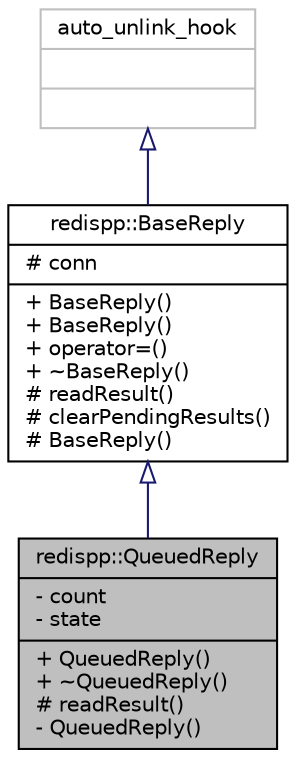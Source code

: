 digraph "redispp::QueuedReply"
{
  edge [fontname="Helvetica",fontsize="10",labelfontname="Helvetica",labelfontsize="10"];
  node [fontname="Helvetica",fontsize="10",shape=record];
  Node0 [label="{redispp::QueuedReply\n|- count\l- state\l|+ QueuedReply()\l+ ~QueuedReply()\l# readResult()\l- QueuedReply()\l}",height=0.2,width=0.4,color="black", fillcolor="grey75", style="filled", fontcolor="black"];
  Node1 -> Node0 [dir="back",color="midnightblue",fontsize="10",style="solid",arrowtail="onormal",fontname="Helvetica"];
  Node1 [label="{redispp::BaseReply\n|# conn\l|+ BaseReply()\l+ BaseReply()\l+ operator=()\l+ ~BaseReply()\l# readResult()\l# clearPendingResults()\l# BaseReply()\l}",height=0.2,width=0.4,color="black", fillcolor="white", style="filled",URL="$classredispp_1_1_base_reply.html"];
  Node2 -> Node1 [dir="back",color="midnightblue",fontsize="10",style="solid",arrowtail="onormal",fontname="Helvetica"];
  Node2 [label="{auto_unlink_hook\n||}",height=0.2,width=0.4,color="grey75", fillcolor="white", style="filled"];
}
